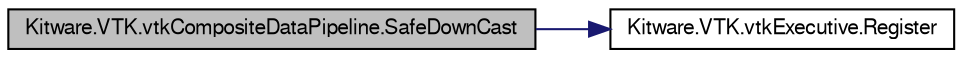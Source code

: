digraph G
{
  bgcolor="transparent";
  edge [fontname="FreeSans",fontsize="10",labelfontname="FreeSans",labelfontsize="10"];
  node [fontname="FreeSans",fontsize="10",shape=record];
  rankdir="LR";
  Node1 [label="Kitware.VTK.vtkCompositeDataPipeline.SafeDownCast",height=0.2,width=0.4,color="black", fillcolor="grey75", style="filled" fontcolor="black"];
  Node1 -> Node2 [color="midnightblue",fontsize="10",style="solid",fontname="FreeSans"];
  Node2 [label="Kitware.VTK.vtkExecutive.Register",height=0.2,width=0.4,color="black",URL="$class_kitware_1_1_v_t_k_1_1vtk_executive.html#a5ecc9e5814e3f8513b80d4163a0e6ca7",tooltip="Participate in garbage collection."];
}
